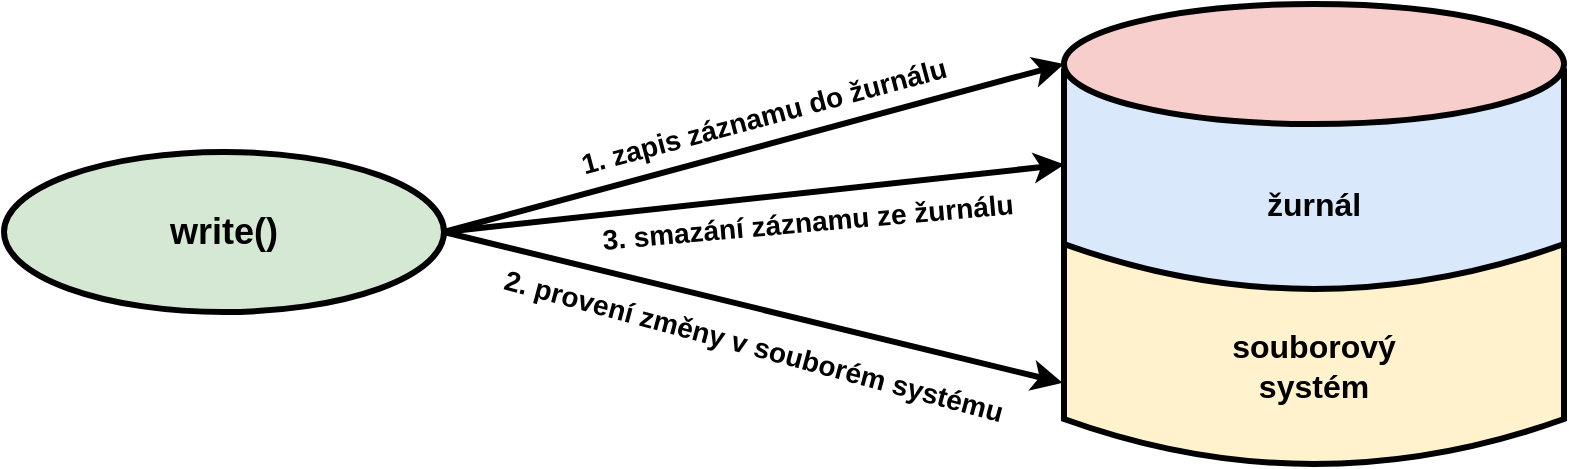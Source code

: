 <mxfile version="26.0.16">
  <diagram name="Page-1" id="hnb-dgsdLazNEUhqL7KP">
    <mxGraphModel dx="1195" dy="697" grid="0" gridSize="10" guides="1" tooltips="1" connect="1" arrows="1" fold="1" page="1" pageScale="1" pageWidth="1169" pageHeight="827" math="0" shadow="0">
      <root>
        <mxCell id="0" />
        <mxCell id="1" parent="0" />
        <mxCell id="ixp1-Cj3Stt_EI4cemVe-1" value="&lt;font style=&quot;font-size: 18px;&quot;&gt;&lt;b style=&quot;&quot;&gt;write()&lt;/b&gt;&lt;/font&gt;" style="ellipse;whiteSpace=wrap;html=1;strokeWidth=3;fillColor=#d5e8d4;strokeColor=#000000;" vertex="1" parent="1">
          <mxGeometry x="90" y="360" width="220" height="80" as="geometry" />
        </mxCell>
        <mxCell id="ixp1-Cj3Stt_EI4cemVe-17" value="" style="endArrow=classic;html=1;rounded=0;exitX=1;exitY=0.5;exitDx=0;exitDy=0;entryX=0;entryY=0.5;entryDx=0;entryDy=0;strokeWidth=3;" edge="1" parent="1" source="ixp1-Cj3Stt_EI4cemVe-1" target="ixp1-Cj3Stt_EI4cemVe-14">
          <mxGeometry width="50" height="50" relative="1" as="geometry">
            <mxPoint x="430" y="330" as="sourcePoint" />
            <mxPoint x="480" y="280" as="targetPoint" />
          </mxGeometry>
        </mxCell>
        <mxCell id="ixp1-Cj3Stt_EI4cemVe-18" value="" style="endArrow=classic;html=1;rounded=0;entryX=0.579;entryY=0.001;entryDx=0;entryDy=0;strokeWidth=3;entryPerimeter=0;" edge="1" parent="1" target="ixp1-Cj3Stt_EI4cemVe-13">
          <mxGeometry width="50" height="50" relative="1" as="geometry">
            <mxPoint x="310" y="400" as="sourcePoint" />
            <mxPoint x="630" y="326" as="targetPoint" />
          </mxGeometry>
        </mxCell>
        <mxCell id="ixp1-Cj3Stt_EI4cemVe-19" value="" style="endArrow=classic;html=1;rounded=0;strokeWidth=3;entryX=0.369;entryY=-0.003;entryDx=0;entryDy=0;entryPerimeter=0;" edge="1" parent="1" target="ixp1-Cj3Stt_EI4cemVe-15">
          <mxGeometry width="50" height="50" relative="1" as="geometry">
            <mxPoint x="310" y="400" as="sourcePoint" />
            <mxPoint x="616" y="475" as="targetPoint" />
          </mxGeometry>
        </mxCell>
        <mxCell id="ixp1-Cj3Stt_EI4cemVe-20" value="" style="group" vertex="1" connectable="0" parent="1">
          <mxGeometry x="620" y="286" width="250" height="230" as="geometry" />
        </mxCell>
        <mxCell id="ixp1-Cj3Stt_EI4cemVe-13" value="" style="shape=dataStorage;whiteSpace=wrap;html=1;fixedSize=1;rotation=-90;size=12.5;fillColor=#dae8fc;strokeColor=#000000;strokeWidth=3;" vertex="1" parent="ixp1-Cj3Stt_EI4cemVe-20">
          <mxGeometry x="70" y="-36" width="110" height="250" as="geometry" />
        </mxCell>
        <mxCell id="ixp1-Cj3Stt_EI4cemVe-14" value="&lt;span style=&quot;color: rgba(0, 0, 0, 0); font-family: monospace; font-size: 0px; text-align: start; text-wrap-mode: nowrap;&quot;&gt;%3CmxGraphModel%3E%3Croot%3E%3CmxCell%20id%3D%220%22%2F%3E%3CmxCell%20id%3D%221%22%20parent%3D%220%22%2F%3E%3CmxCell%20id%3D%222%22%20value%3D%22%22%20style%3D%22endArrow%3Dnone%3Bhtml%3D1%3Brounded%3D0%3BentryX%3D0%3BentryY%3D0.5%3BentryDx%3D0%3BentryDy%3D0%3B%22%20edge%3D%221%22%20parent%3D%221%22%3E%3CmxGeometry%20width%3D%2250%22%20height%3D%2250%22%20relative%3D%221%22%20as%3D%22geometry%22%3E%3CmxPoint%20x%3D%22980%22%20y%3D%22400%22%20as%3D%22sourcePoint%22%2F%3E%3CmxPoint%20x%3D%22980%22%20y%3D%22310%22%20as%3D%22targetPoint%22%2F%3E%3C%2FmxGeometry%3E%3C%2FmxCell%3E%3C%2Froot%3E%3C%2FmxGraphModel%3E&lt;/span&gt;" style="ellipse;whiteSpace=wrap;html=1;fillColor=#f8cecc;strokeColor=#000000;strokeWidth=3;" vertex="1" parent="ixp1-Cj3Stt_EI4cemVe-20">
          <mxGeometry width="250" height="60" as="geometry" />
        </mxCell>
        <mxCell id="ixp1-Cj3Stt_EI4cemVe-15" value="" style="shape=dataStorage;whiteSpace=wrap;html=1;fixedSize=1;rotation=-90;size=22.5;fillColor=#fff2cc;strokeColor=#000000;strokeWidth=3;" vertex="1" parent="ixp1-Cj3Stt_EI4cemVe-20">
          <mxGeometry x="70" y="50" width="110" height="250" as="geometry" />
        </mxCell>
        <mxCell id="ixp1-Cj3Stt_EI4cemVe-25" value="&lt;b&gt;&lt;font style=&quot;font-size: 16px;&quot;&gt;souborový systém&lt;/font&gt;&lt;/b&gt;" style="text;html=1;align=center;verticalAlign=middle;whiteSpace=wrap;rounded=0;" vertex="1" parent="ixp1-Cj3Stt_EI4cemVe-20">
          <mxGeometry x="62" y="160" width="126" height="42" as="geometry" />
        </mxCell>
        <mxCell id="ixp1-Cj3Stt_EI4cemVe-26" value="&lt;b&gt;&lt;font style=&quot;font-size: 16px;&quot;&gt;žurnál&lt;/font&gt;&lt;/b&gt;" style="text;html=1;align=center;verticalAlign=middle;whiteSpace=wrap;rounded=0;" vertex="1" parent="ixp1-Cj3Stt_EI4cemVe-20">
          <mxGeometry x="62" y="79" width="126" height="42" as="geometry" />
        </mxCell>
        <mxCell id="ixp1-Cj3Stt_EI4cemVe-21" value="&lt;b&gt;&lt;font style=&quot;font-size: 14px;&quot;&gt;2. provení změny v souborém systému&lt;/font&gt;&lt;/b&gt;" style="text;html=1;align=center;verticalAlign=middle;whiteSpace=wrap;rounded=0;rotation=15;" vertex="1" parent="1">
          <mxGeometry x="330" y="442" width="270" height="30" as="geometry" />
        </mxCell>
        <mxCell id="ixp1-Cj3Stt_EI4cemVe-22" value="&lt;b&gt;&lt;font style=&quot;font-size: 14px;&quot;&gt;1. zapis záznamu do žurnálu&lt;/font&gt;&lt;/b&gt;" style="text;html=1;align=center;verticalAlign=middle;whiteSpace=wrap;rounded=0;rotation=-15;" vertex="1" parent="1">
          <mxGeometry x="335" y="327" width="270" height="30" as="geometry" />
        </mxCell>
        <mxCell id="ixp1-Cj3Stt_EI4cemVe-23" value="&lt;b&gt;&lt;font style=&quot;font-size: 14px;&quot;&gt;3. smazání záznamu ze žurnálu&lt;/font&gt;&lt;/b&gt;" style="text;html=1;align=center;verticalAlign=middle;whiteSpace=wrap;rounded=0;rotation=-5;" vertex="1" parent="1">
          <mxGeometry x="357" y="380" width="270" height="30" as="geometry" />
        </mxCell>
      </root>
    </mxGraphModel>
  </diagram>
</mxfile>
